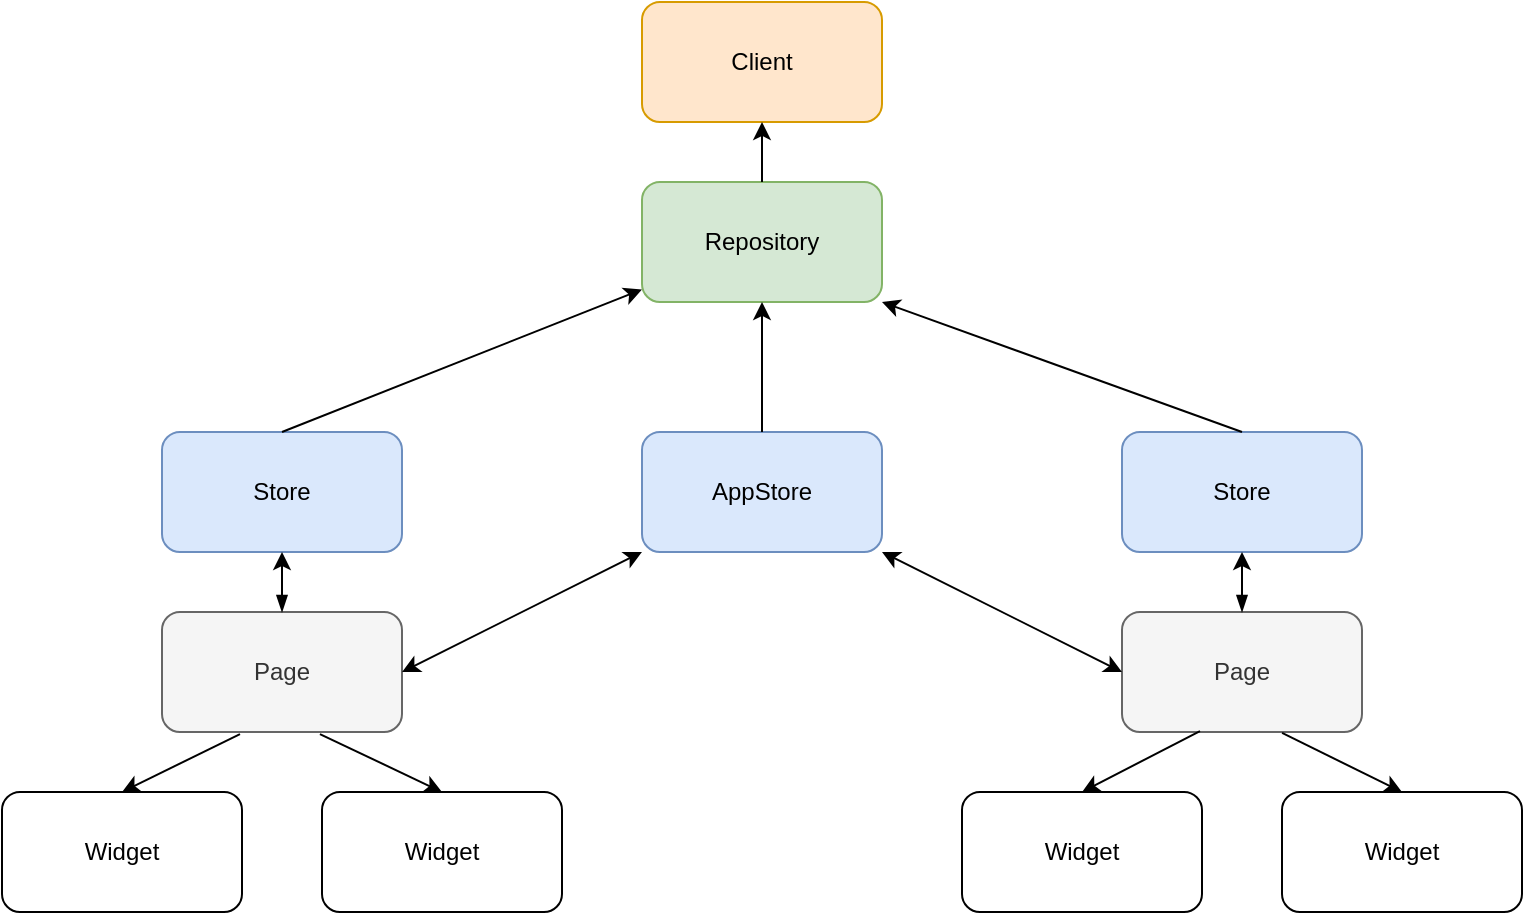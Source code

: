 <mxfile version="13.1.3" type="device"><diagram id="6hGFLwfOUW9BJ-s0fimq" name="Diagram"><mxGraphModel dx="1426" dy="722" grid="1" gridSize="10" guides="1" tooltips="1" connect="1" arrows="1" fold="1" page="0" pageScale="1" pageWidth="827" pageHeight="1169" background="none" math="0" shadow="0"><root><mxCell id="0"/><mxCell id="1" parent="0"/><mxCell id="2" value="Page" style="rounded=1;whiteSpace=wrap;html=1;fillColor=#f5f5f5;strokeColor=#666666;fontColor=#333333;" parent="1" vertex="1"><mxGeometry x="594" y="465" width="120" height="60" as="geometry"/></mxCell><mxCell id="3" value="Widget" style="rounded=1;whiteSpace=wrap;html=1;" parent="1" vertex="1"><mxGeometry x="514" y="555" width="120" height="60" as="geometry"/></mxCell><mxCell id="4" value="Widget" style="rounded=1;whiteSpace=wrap;html=1;" parent="1" vertex="1"><mxGeometry x="674" y="555" width="120" height="60" as="geometry"/></mxCell><mxCell id="5" value="" style="endArrow=classic;html=1;exitX=0.325;exitY=0.992;exitDx=0;exitDy=0;exitPerimeter=0;entryX=0.5;entryY=0;entryDx=0;entryDy=0;" parent="1" source="2" target="3" edge="1"><mxGeometry width="50" height="50" relative="1" as="geometry"><mxPoint x="604" y="575" as="sourcePoint"/><mxPoint x="594" y="690.5" as="targetPoint"/></mxGeometry></mxCell><mxCell id="6" value="" style="endArrow=classic;html=1;exitX=0.667;exitY=1.008;exitDx=0;exitDy=0;exitPerimeter=0;entryX=0.5;entryY=0;entryDx=0;entryDy=0;" parent="1" source="2" target="4" edge="1"><mxGeometry width="50" height="50" relative="1" as="geometry"><mxPoint x="624" y="665" as="sourcePoint"/><mxPoint x="674" y="680.5" as="targetPoint"/></mxGeometry></mxCell><mxCell id="7" value="Store" style="rounded=1;whiteSpace=wrap;html=1;fillColor=#dae8fc;strokeColor=#6c8ebf;" parent="1" vertex="1"><mxGeometry x="594" y="375" width="120" height="60" as="geometry"/></mxCell><mxCell id="8" value="" style="endArrow=classic;html=1;entryX=0.5;entryY=1;entryDx=0;entryDy=0;exitX=0.5;exitY=0;exitDx=0;exitDy=0;startArrow=blockThin;startFill=1;" parent="1" source="2" target="7" edge="1"><mxGeometry width="50" height="50" relative="1" as="geometry"><mxPoint x="604" y="545" as="sourcePoint"/><mxPoint x="654" y="495" as="targetPoint"/></mxGeometry></mxCell><mxCell id="9" value="Repository" style="rounded=1;whiteSpace=wrap;html=1;fillColor=#d5e8d4;strokeColor=#82b366;" parent="1" vertex="1"><mxGeometry x="354" y="250" width="120" height="60" as="geometry"/></mxCell><mxCell id="10" value="" style="endArrow=classic;html=1;entryX=1;entryY=1;entryDx=0;entryDy=0;exitX=0.5;exitY=0;exitDx=0;exitDy=0;" parent="1" source="7" target="9" edge="1"><mxGeometry width="50" height="50" relative="1" as="geometry"><mxPoint x="364" y="450" as="sourcePoint"/><mxPoint x="414" y="340" as="targetPoint"/></mxGeometry></mxCell><mxCell id="11" value="Client" style="rounded=1;whiteSpace=wrap;html=1;fillColor=#ffe6cc;strokeColor=#d79b00;" parent="1" vertex="1"><mxGeometry x="354" y="160" width="120" height="60" as="geometry"/></mxCell><mxCell id="12" value="" style="endArrow=classic;html=1;exitX=0.5;exitY=0;exitDx=0;exitDy=0;" parent="1" source="9" target="11" edge="1"><mxGeometry width="50" height="50" relative="1" as="geometry"><mxPoint x="384" y="370" as="sourcePoint"/><mxPoint x="434" y="320" as="targetPoint"/></mxGeometry></mxCell><mxCell id="13" value="Page" style="rounded=1;whiteSpace=wrap;html=1;fillColor=#f5f5f5;strokeColor=#666666;fontColor=#333333;" parent="1" vertex="1"><mxGeometry x="114" y="465" width="120" height="60" as="geometry"/></mxCell><mxCell id="14" value="Widget" style="rounded=1;whiteSpace=wrap;html=1;" parent="1" vertex="1"><mxGeometry x="34" y="555" width="120" height="60" as="geometry"/></mxCell><mxCell id="15" value="Widget" style="rounded=1;whiteSpace=wrap;html=1;" parent="1" vertex="1"><mxGeometry x="194" y="555" width="120" height="60" as="geometry"/></mxCell><mxCell id="17" value="" style="endArrow=classic;html=1;entryX=0.5;entryY=0;entryDx=0;entryDy=0;exitX=0.658;exitY=1.017;exitDx=0;exitDy=0;exitPerimeter=0;" parent="1" source="13" target="15" edge="1"><mxGeometry width="50" height="50" relative="1" as="geometry"><mxPoint x="194" y="530" as="sourcePoint"/><mxPoint x="234" y="660" as="targetPoint"/></mxGeometry></mxCell><mxCell id="18" value="Store" style="rounded=1;whiteSpace=wrap;html=1;fillColor=#dae8fc;strokeColor=#6c8ebf;" parent="1" vertex="1"><mxGeometry x="114" y="375" width="120" height="60" as="geometry"/></mxCell><mxCell id="19" value="" style="endArrow=classic;html=1;entryX=0.5;entryY=1;entryDx=0;entryDy=0;exitX=0.5;exitY=0;exitDx=0;exitDy=0;startArrow=blockThin;startFill=1;" parent="1" source="13" target="18" edge="1"><mxGeometry width="50" height="50" relative="1" as="geometry"><mxPoint x="124" y="545" as="sourcePoint"/><mxPoint x="174" y="495" as="targetPoint"/></mxGeometry></mxCell><mxCell id="20" value="" style="endArrow=classic;html=1;exitX=0.5;exitY=0;exitDx=0;exitDy=0;" parent="1" source="18" target="9" edge="1"><mxGeometry width="50" height="50" relative="1" as="geometry"><mxPoint x="534" y="540" as="sourcePoint"/><mxPoint x="414" y="340" as="targetPoint"/></mxGeometry></mxCell><mxCell id="21" value="" style="endArrow=classic;html=1;entryX=0.5;entryY=0;entryDx=0;entryDy=0;exitX=0.325;exitY=1.017;exitDx=0;exitDy=0;exitPerimeter=0;" parent="1" source="13" target="14" edge="1"><mxGeometry width="50" height="50" relative="1" as="geometry"><mxPoint x="334" y="510" as="sourcePoint"/><mxPoint x="384" y="460" as="targetPoint"/></mxGeometry></mxCell><mxCell id="22" value="AppStore" style="rounded=1;whiteSpace=wrap;html=1;fillColor=#dae8fc;strokeColor=#6c8ebf;" parent="1" vertex="1"><mxGeometry x="354" y="375" width="120" height="60" as="geometry"/></mxCell><mxCell id="23" value="" style="endArrow=classic;startArrow=classic;html=1;exitX=1;exitY=0.5;exitDx=0;exitDy=0;entryX=0;entryY=1;entryDx=0;entryDy=0;" parent="1" source="13" target="22" edge="1"><mxGeometry width="50" height="50" relative="1" as="geometry"><mxPoint x="384" y="430" as="sourcePoint"/><mxPoint x="434" y="380" as="targetPoint"/></mxGeometry></mxCell><mxCell id="24" value="" style="endArrow=classic;startArrow=classic;html=1;entryX=0;entryY=0.5;entryDx=0;entryDy=0;exitX=1;exitY=1;exitDx=0;exitDy=0;" parent="1" source="22" target="2" edge="1"><mxGeometry width="50" height="50" relative="1" as="geometry"><mxPoint x="384" y="430" as="sourcePoint"/><mxPoint x="434" y="380" as="targetPoint"/></mxGeometry></mxCell><mxCell id="25" value="" style="endArrow=classic;html=1;entryX=0.5;entryY=1;entryDx=0;entryDy=0;exitX=0.5;exitY=0;exitDx=0;exitDy=0;" parent="1" source="22" target="9" edge="1"><mxGeometry width="50" height="50" relative="1" as="geometry"><mxPoint x="384" y="430" as="sourcePoint"/><mxPoint x="434" y="380" as="targetPoint"/></mxGeometry></mxCell></root></mxGraphModel></diagram></mxfile>